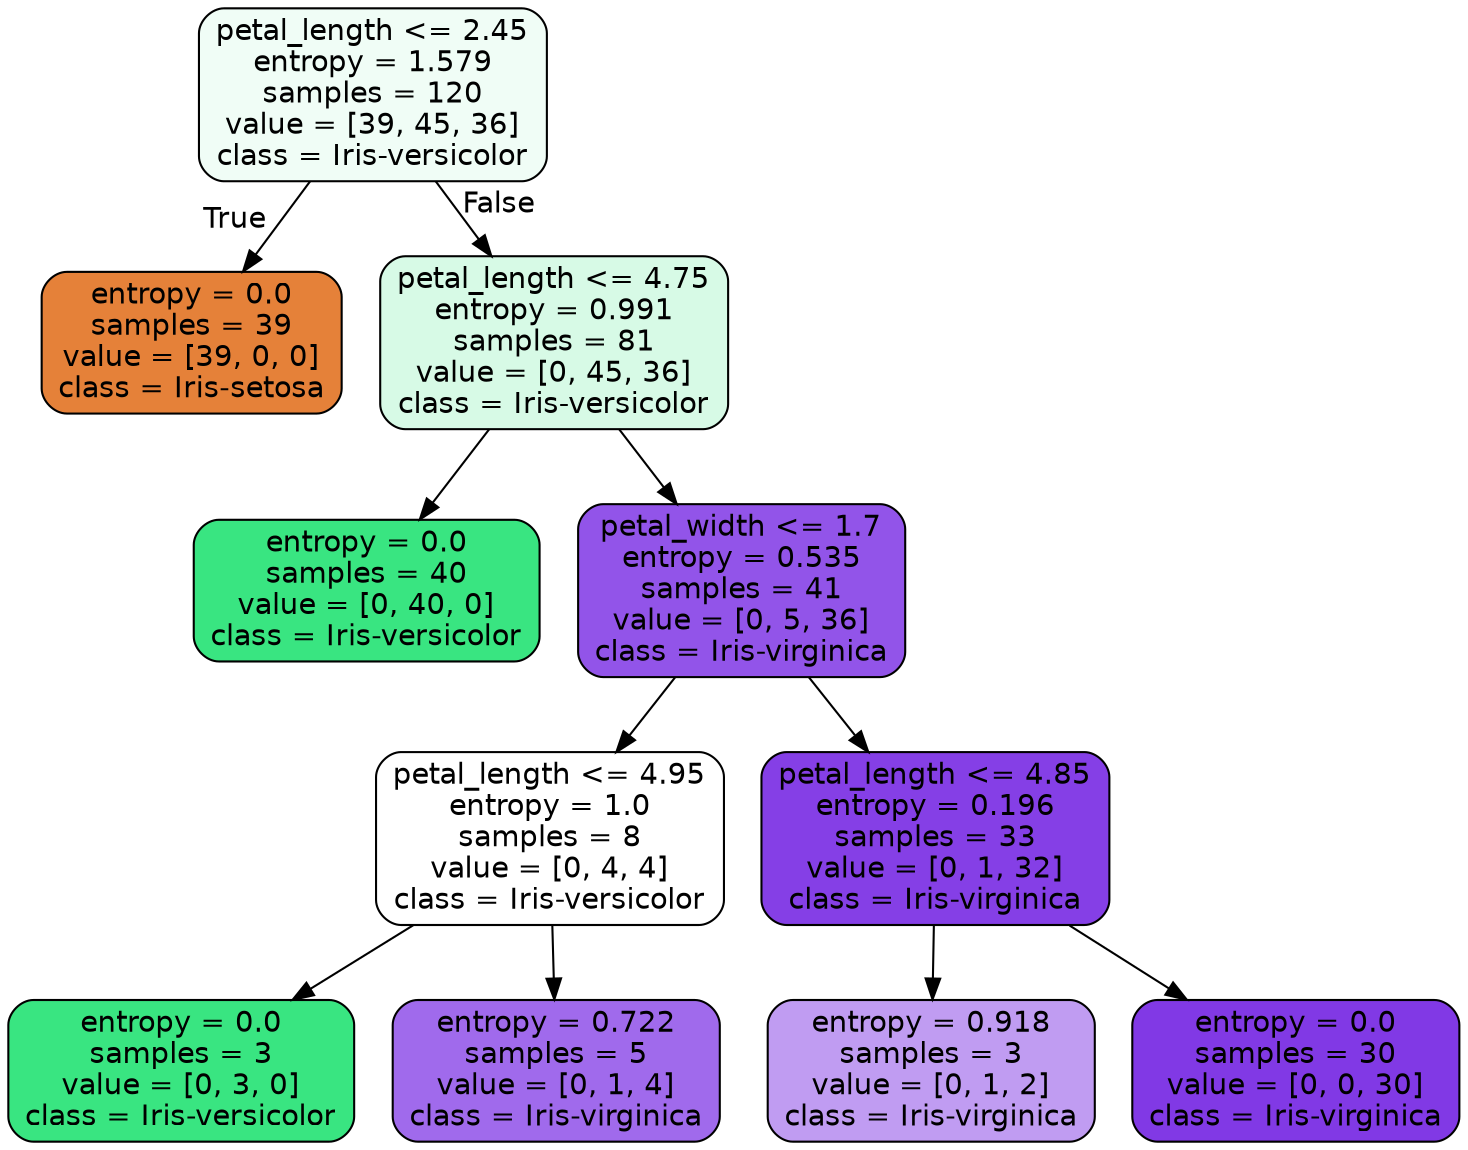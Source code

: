 digraph Tree {
node [shape=box, style="filled, rounded", color="black", fontname=helvetica] ;
edge [fontname=helvetica] ;
0 [label="petal_length <= 2.45\nentropy = 1.579\nsamples = 120\nvalue = [39, 45, 36]\nclass = Iris-versicolor", fillcolor="#f0fdf6"] ;
1 [label="entropy = 0.0\nsamples = 39\nvalue = [39, 0, 0]\nclass = Iris-setosa", fillcolor="#e58139"] ;
0 -> 1 [labeldistance=2.5, labelangle=45, headlabel="True"] ;
2 [label="petal_length <= 4.75\nentropy = 0.991\nsamples = 81\nvalue = [0, 45, 36]\nclass = Iris-versicolor", fillcolor="#d7fae6"] ;
0 -> 2 [labeldistance=2.5, labelangle=-45, headlabel="False"] ;
3 [label="entropy = 0.0\nsamples = 40\nvalue = [0, 40, 0]\nclass = Iris-versicolor", fillcolor="#39e581"] ;
2 -> 3 ;
4 [label="petal_width <= 1.7\nentropy = 0.535\nsamples = 41\nvalue = [0, 5, 36]\nclass = Iris-virginica", fillcolor="#9254e9"] ;
2 -> 4 ;
5 [label="petal_length <= 4.95\nentropy = 1.0\nsamples = 8\nvalue = [0, 4, 4]\nclass = Iris-versicolor", fillcolor="#ffffff"] ;
4 -> 5 ;
6 [label="entropy = 0.0\nsamples = 3\nvalue = [0, 3, 0]\nclass = Iris-versicolor", fillcolor="#39e581"] ;
5 -> 6 ;
7 [label="entropy = 0.722\nsamples = 5\nvalue = [0, 1, 4]\nclass = Iris-virginica", fillcolor="#a06aec"] ;
5 -> 7 ;
8 [label="petal_length <= 4.85\nentropy = 0.196\nsamples = 33\nvalue = [0, 1, 32]\nclass = Iris-virginica", fillcolor="#853fe6"] ;
4 -> 8 ;
9 [label="entropy = 0.918\nsamples = 3\nvalue = [0, 1, 2]\nclass = Iris-virginica", fillcolor="#c09cf2"] ;
8 -> 9 ;
10 [label="entropy = 0.0\nsamples = 30\nvalue = [0, 0, 30]\nclass = Iris-virginica", fillcolor="#8139e5"] ;
8 -> 10 ;
}